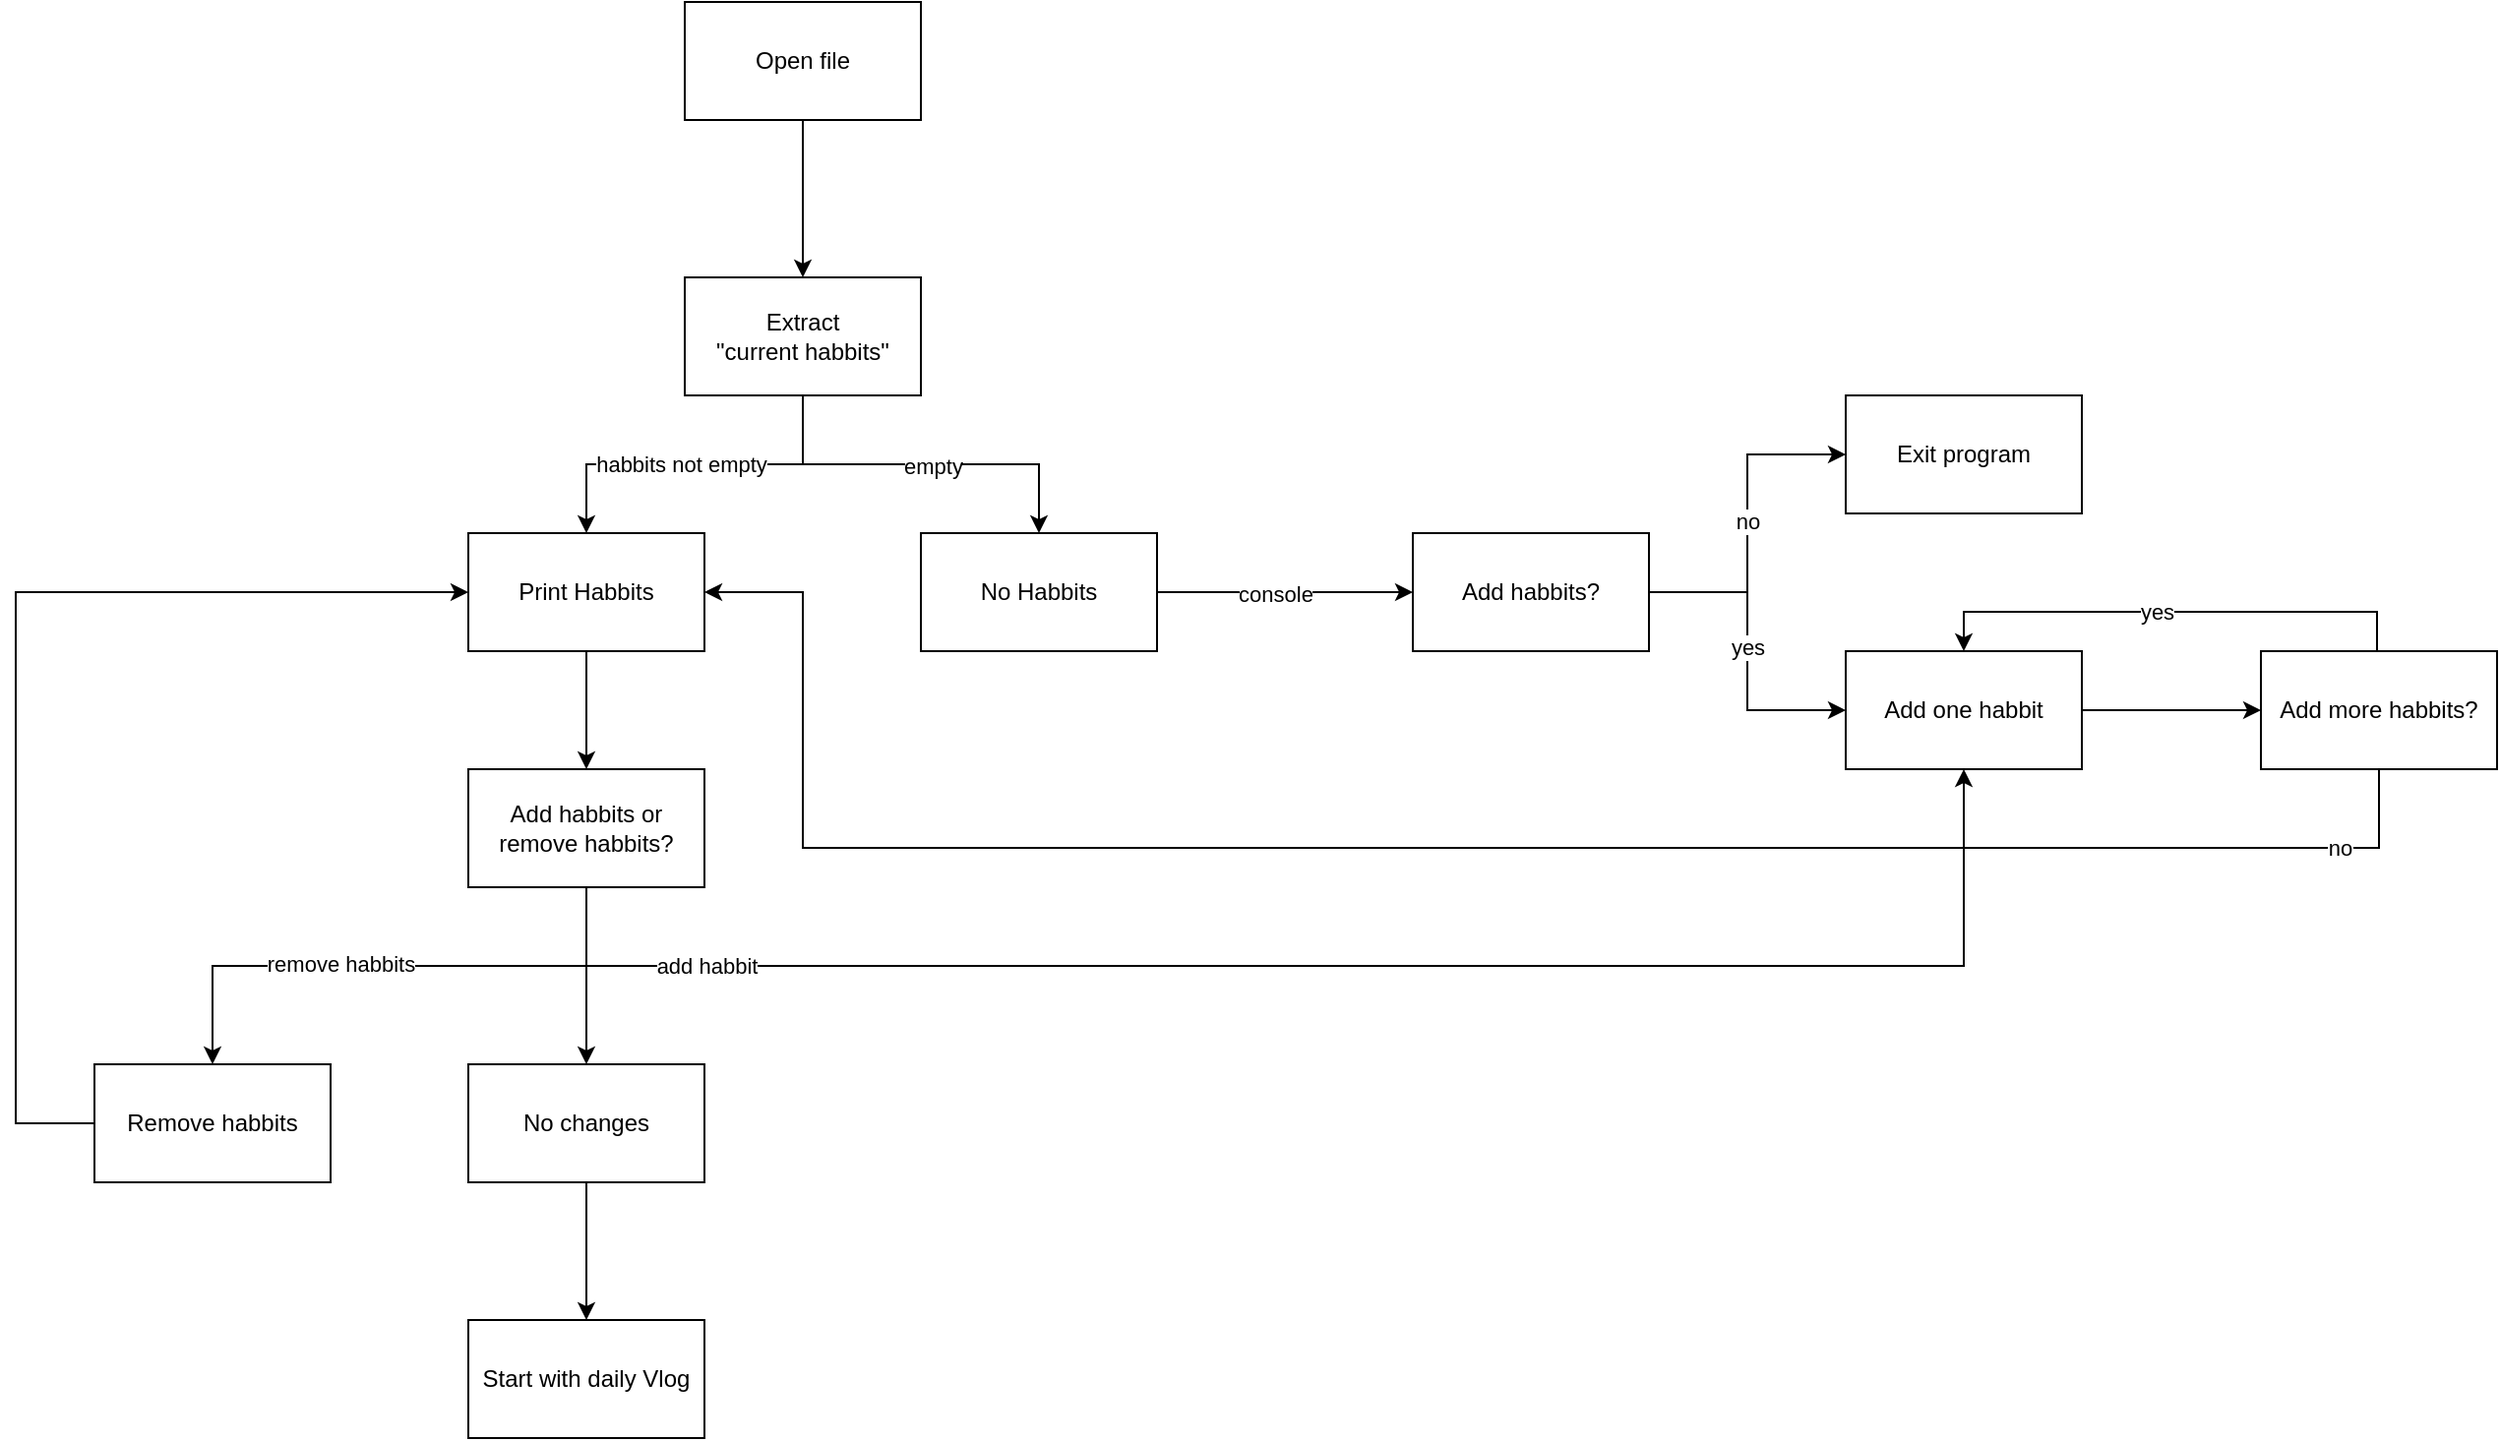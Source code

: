 <mxfile version="25.0.2">
  <diagram name="Seite-1" id="K_-vL5ACqAmISQKvo2pX">
    <mxGraphModel dx="1728" dy="1130" grid="1" gridSize="10" guides="1" tooltips="1" connect="1" arrows="1" fold="1" page="1" pageScale="1" pageWidth="827" pageHeight="1169" math="0" shadow="0">
      <root>
        <mxCell id="0" />
        <mxCell id="1" parent="0" />
        <mxCell id="PqvhF3c-NOtuP2TfJ0FH-4" style="edgeStyle=orthogonalEdgeStyle;rounded=0;orthogonalLoop=1;jettySize=auto;html=1;" edge="1" parent="1" source="PqvhF3c-NOtuP2TfJ0FH-2" target="PqvhF3c-NOtuP2TfJ0FH-3">
          <mxGeometry relative="1" as="geometry" />
        </mxCell>
        <mxCell id="PqvhF3c-NOtuP2TfJ0FH-2" value="Open file" style="whiteSpace=wrap;html=1;" vertex="1" parent="1">
          <mxGeometry x="380" y="190" width="120" height="60" as="geometry" />
        </mxCell>
        <mxCell id="PqvhF3c-NOtuP2TfJ0FH-7" style="edgeStyle=orthogonalEdgeStyle;rounded=0;orthogonalLoop=1;jettySize=auto;html=1;" edge="1" parent="1" source="PqvhF3c-NOtuP2TfJ0FH-3" target="PqvhF3c-NOtuP2TfJ0FH-5">
          <mxGeometry relative="1" as="geometry" />
        </mxCell>
        <mxCell id="PqvhF3c-NOtuP2TfJ0FH-9" value="habbits not empty" style="edgeLabel;html=1;align=center;verticalAlign=middle;resizable=0;points=[];" vertex="1" connectable="0" parent="PqvhF3c-NOtuP2TfJ0FH-7">
          <mxGeometry x="0.08" relative="1" as="geometry">
            <mxPoint as="offset" />
          </mxGeometry>
        </mxCell>
        <mxCell id="PqvhF3c-NOtuP2TfJ0FH-8" style="edgeStyle=orthogonalEdgeStyle;rounded=0;orthogonalLoop=1;jettySize=auto;html=1;" edge="1" parent="1" source="PqvhF3c-NOtuP2TfJ0FH-3" target="PqvhF3c-NOtuP2TfJ0FH-6">
          <mxGeometry relative="1" as="geometry" />
        </mxCell>
        <mxCell id="PqvhF3c-NOtuP2TfJ0FH-10" value="empty" style="edgeLabel;html=1;align=center;verticalAlign=middle;resizable=0;points=[];" vertex="1" connectable="0" parent="PqvhF3c-NOtuP2TfJ0FH-8">
          <mxGeometry x="0.061" y="-1" relative="1" as="geometry">
            <mxPoint as="offset" />
          </mxGeometry>
        </mxCell>
        <mxCell id="PqvhF3c-NOtuP2TfJ0FH-3" value="Extract &lt;br&gt;&quot;current habbits&quot;" style="whiteSpace=wrap;html=1;" vertex="1" parent="1">
          <mxGeometry x="380" y="330" width="120" height="60" as="geometry" />
        </mxCell>
        <mxCell id="PqvhF3c-NOtuP2TfJ0FH-33" style="edgeStyle=orthogonalEdgeStyle;rounded=0;orthogonalLoop=1;jettySize=auto;html=1;" edge="1" parent="1" source="PqvhF3c-NOtuP2TfJ0FH-5" target="PqvhF3c-NOtuP2TfJ0FH-32">
          <mxGeometry relative="1" as="geometry" />
        </mxCell>
        <mxCell id="PqvhF3c-NOtuP2TfJ0FH-5" value="Print Habbits" style="whiteSpace=wrap;html=1;" vertex="1" parent="1">
          <mxGeometry x="270" y="460" width="120" height="60" as="geometry" />
        </mxCell>
        <mxCell id="PqvhF3c-NOtuP2TfJ0FH-12" style="edgeStyle=orthogonalEdgeStyle;rounded=0;orthogonalLoop=1;jettySize=auto;html=1;entryX=0;entryY=0.5;entryDx=0;entryDy=0;" edge="1" parent="1" source="PqvhF3c-NOtuP2TfJ0FH-6" target="PqvhF3c-NOtuP2TfJ0FH-11">
          <mxGeometry relative="1" as="geometry">
            <mxPoint x="690" y="490" as="targetPoint" />
          </mxGeometry>
        </mxCell>
        <mxCell id="PqvhF3c-NOtuP2TfJ0FH-13" value="console" style="edgeLabel;html=1;align=center;verticalAlign=middle;resizable=0;points=[];" vertex="1" connectable="0" parent="PqvhF3c-NOtuP2TfJ0FH-12">
          <mxGeometry x="-0.084" y="-1" relative="1" as="geometry">
            <mxPoint as="offset" />
          </mxGeometry>
        </mxCell>
        <mxCell id="PqvhF3c-NOtuP2TfJ0FH-6" value="No Habbits" style="whiteSpace=wrap;html=1;" vertex="1" parent="1">
          <mxGeometry x="500" y="460" width="120" height="60" as="geometry" />
        </mxCell>
        <mxCell id="PqvhF3c-NOtuP2TfJ0FH-16" style="edgeStyle=orthogonalEdgeStyle;rounded=0;orthogonalLoop=1;jettySize=auto;html=1;entryX=0;entryY=0.5;entryDx=0;entryDy=0;" edge="1" parent="1" source="PqvhF3c-NOtuP2TfJ0FH-11" target="PqvhF3c-NOtuP2TfJ0FH-14">
          <mxGeometry relative="1" as="geometry" />
        </mxCell>
        <mxCell id="PqvhF3c-NOtuP2TfJ0FH-20" value="no" style="edgeLabel;html=1;align=center;verticalAlign=middle;resizable=0;points=[];" vertex="1" connectable="0" parent="PqvhF3c-NOtuP2TfJ0FH-16">
          <mxGeometry x="0.011" relative="1" as="geometry">
            <mxPoint as="offset" />
          </mxGeometry>
        </mxCell>
        <mxCell id="PqvhF3c-NOtuP2TfJ0FH-17" style="edgeStyle=orthogonalEdgeStyle;rounded=0;orthogonalLoop=1;jettySize=auto;html=1;" edge="1" parent="1" source="PqvhF3c-NOtuP2TfJ0FH-11" target="PqvhF3c-NOtuP2TfJ0FH-15">
          <mxGeometry relative="1" as="geometry" />
        </mxCell>
        <mxCell id="PqvhF3c-NOtuP2TfJ0FH-21" value="yes" style="edgeLabel;html=1;align=center;verticalAlign=middle;resizable=0;points=[];" vertex="1" connectable="0" parent="PqvhF3c-NOtuP2TfJ0FH-17">
          <mxGeometry x="-0.03" relative="1" as="geometry">
            <mxPoint as="offset" />
          </mxGeometry>
        </mxCell>
        <mxCell id="PqvhF3c-NOtuP2TfJ0FH-11" value="Add habbits?" style="whiteSpace=wrap;html=1;" vertex="1" parent="1">
          <mxGeometry x="750" y="460" width="120" height="60" as="geometry" />
        </mxCell>
        <mxCell id="PqvhF3c-NOtuP2TfJ0FH-14" value="Exit program" style="whiteSpace=wrap;html=1;" vertex="1" parent="1">
          <mxGeometry x="970" y="390" width="120" height="60" as="geometry" />
        </mxCell>
        <mxCell id="PqvhF3c-NOtuP2TfJ0FH-26" style="edgeStyle=orthogonalEdgeStyle;rounded=0;orthogonalLoop=1;jettySize=auto;html=1;" edge="1" parent="1" source="PqvhF3c-NOtuP2TfJ0FH-15" target="PqvhF3c-NOtuP2TfJ0FH-22">
          <mxGeometry relative="1" as="geometry" />
        </mxCell>
        <mxCell id="PqvhF3c-NOtuP2TfJ0FH-15" value="Add one habbit" style="whiteSpace=wrap;html=1;" vertex="1" parent="1">
          <mxGeometry x="970" y="520" width="120" height="60" as="geometry" />
        </mxCell>
        <mxCell id="PqvhF3c-NOtuP2TfJ0FH-28" style="edgeStyle=orthogonalEdgeStyle;rounded=0;orthogonalLoop=1;jettySize=auto;html=1;entryX=0.5;entryY=0;entryDx=0;entryDy=0;" edge="1" parent="1" source="PqvhF3c-NOtuP2TfJ0FH-22" target="PqvhF3c-NOtuP2TfJ0FH-15">
          <mxGeometry relative="1" as="geometry">
            <Array as="points">
              <mxPoint x="1240" y="500" />
              <mxPoint x="1030" y="500" />
            </Array>
          </mxGeometry>
        </mxCell>
        <mxCell id="PqvhF3c-NOtuP2TfJ0FH-29" value="yes" style="edgeLabel;html=1;align=center;verticalAlign=middle;resizable=0;points=[];" vertex="1" connectable="0" parent="PqvhF3c-NOtuP2TfJ0FH-28">
          <mxGeometry x="0.055" relative="1" as="geometry">
            <mxPoint as="offset" />
          </mxGeometry>
        </mxCell>
        <mxCell id="PqvhF3c-NOtuP2TfJ0FH-30" style="edgeStyle=orthogonalEdgeStyle;rounded=0;orthogonalLoop=1;jettySize=auto;html=1;entryX=1;entryY=0.5;entryDx=0;entryDy=0;" edge="1" parent="1" source="PqvhF3c-NOtuP2TfJ0FH-22" target="PqvhF3c-NOtuP2TfJ0FH-5">
          <mxGeometry relative="1" as="geometry">
            <mxPoint x="780" y="640" as="targetPoint" />
            <Array as="points">
              <mxPoint x="1241" y="620" />
              <mxPoint x="440" y="620" />
              <mxPoint x="440" y="490" />
            </Array>
          </mxGeometry>
        </mxCell>
        <mxCell id="PqvhF3c-NOtuP2TfJ0FH-31" value="no" style="edgeLabel;html=1;align=center;verticalAlign=middle;resizable=0;points=[];" vertex="1" connectable="0" parent="PqvhF3c-NOtuP2TfJ0FH-30">
          <mxGeometry x="-0.881" relative="1" as="geometry">
            <mxPoint as="offset" />
          </mxGeometry>
        </mxCell>
        <mxCell id="PqvhF3c-NOtuP2TfJ0FH-22" value="Add more habbits?" style="whiteSpace=wrap;html=1;" vertex="1" parent="1">
          <mxGeometry x="1181" y="520" width="120" height="60" as="geometry" />
        </mxCell>
        <mxCell id="PqvhF3c-NOtuP2TfJ0FH-34" style="edgeStyle=orthogonalEdgeStyle;rounded=0;orthogonalLoop=1;jettySize=auto;html=1;entryX=0.5;entryY=1;entryDx=0;entryDy=0;" edge="1" parent="1" source="PqvhF3c-NOtuP2TfJ0FH-32" target="PqvhF3c-NOtuP2TfJ0FH-15">
          <mxGeometry relative="1" as="geometry">
            <Array as="points">
              <mxPoint x="330" y="680" />
              <mxPoint x="1030" y="680" />
            </Array>
          </mxGeometry>
        </mxCell>
        <mxCell id="PqvhF3c-NOtuP2TfJ0FH-35" value="add habbit" style="edgeLabel;html=1;align=center;verticalAlign=middle;resizable=0;points=[];" vertex="1" connectable="0" parent="PqvhF3c-NOtuP2TfJ0FH-34">
          <mxGeometry x="-0.761" relative="1" as="geometry">
            <mxPoint as="offset" />
          </mxGeometry>
        </mxCell>
        <mxCell id="PqvhF3c-NOtuP2TfJ0FH-37" style="edgeStyle=orthogonalEdgeStyle;rounded=0;orthogonalLoop=1;jettySize=auto;html=1;" edge="1" parent="1" source="PqvhF3c-NOtuP2TfJ0FH-32" target="PqvhF3c-NOtuP2TfJ0FH-36">
          <mxGeometry relative="1" as="geometry">
            <Array as="points">
              <mxPoint x="330" y="680" />
              <mxPoint x="140" y="680" />
            </Array>
          </mxGeometry>
        </mxCell>
        <mxCell id="PqvhF3c-NOtuP2TfJ0FH-38" value="remove habbits" style="edgeLabel;html=1;align=center;verticalAlign=middle;resizable=0;points=[];" vertex="1" connectable="0" parent="PqvhF3c-NOtuP2TfJ0FH-37">
          <mxGeometry x="0.177" y="-1" relative="1" as="geometry">
            <mxPoint as="offset" />
          </mxGeometry>
        </mxCell>
        <mxCell id="PqvhF3c-NOtuP2TfJ0FH-41" style="edgeStyle=orthogonalEdgeStyle;rounded=0;orthogonalLoop=1;jettySize=auto;html=1;" edge="1" parent="1" source="PqvhF3c-NOtuP2TfJ0FH-32" target="PqvhF3c-NOtuP2TfJ0FH-39">
          <mxGeometry relative="1" as="geometry" />
        </mxCell>
        <mxCell id="PqvhF3c-NOtuP2TfJ0FH-32" value="Add habbits or remove habbits?" style="whiteSpace=wrap;html=1;" vertex="1" parent="1">
          <mxGeometry x="270" y="580" width="120" height="60" as="geometry" />
        </mxCell>
        <mxCell id="PqvhF3c-NOtuP2TfJ0FH-40" style="edgeStyle=orthogonalEdgeStyle;rounded=0;orthogonalLoop=1;jettySize=auto;html=1;entryX=0;entryY=0.5;entryDx=0;entryDy=0;" edge="1" parent="1" source="PqvhF3c-NOtuP2TfJ0FH-36" target="PqvhF3c-NOtuP2TfJ0FH-5">
          <mxGeometry relative="1" as="geometry">
            <Array as="points">
              <mxPoint x="40" y="760" />
              <mxPoint x="40" y="490" />
            </Array>
          </mxGeometry>
        </mxCell>
        <mxCell id="PqvhF3c-NOtuP2TfJ0FH-36" value="Remove habbits" style="whiteSpace=wrap;html=1;" vertex="1" parent="1">
          <mxGeometry x="80" y="730" width="120" height="60" as="geometry" />
        </mxCell>
        <mxCell id="PqvhF3c-NOtuP2TfJ0FH-42" style="edgeStyle=orthogonalEdgeStyle;rounded=0;orthogonalLoop=1;jettySize=auto;html=1;" edge="1" parent="1" source="PqvhF3c-NOtuP2TfJ0FH-39">
          <mxGeometry relative="1" as="geometry">
            <mxPoint x="330" y="860" as="targetPoint" />
          </mxGeometry>
        </mxCell>
        <mxCell id="PqvhF3c-NOtuP2TfJ0FH-39" value="No changes" style="whiteSpace=wrap;html=1;" vertex="1" parent="1">
          <mxGeometry x="270" y="730" width="120" height="60" as="geometry" />
        </mxCell>
        <mxCell id="PqvhF3c-NOtuP2TfJ0FH-43" value="Start with daily Vlog" style="whiteSpace=wrap;html=1;" vertex="1" parent="1">
          <mxGeometry x="270" y="860" width="120" height="60" as="geometry" />
        </mxCell>
      </root>
    </mxGraphModel>
  </diagram>
</mxfile>
